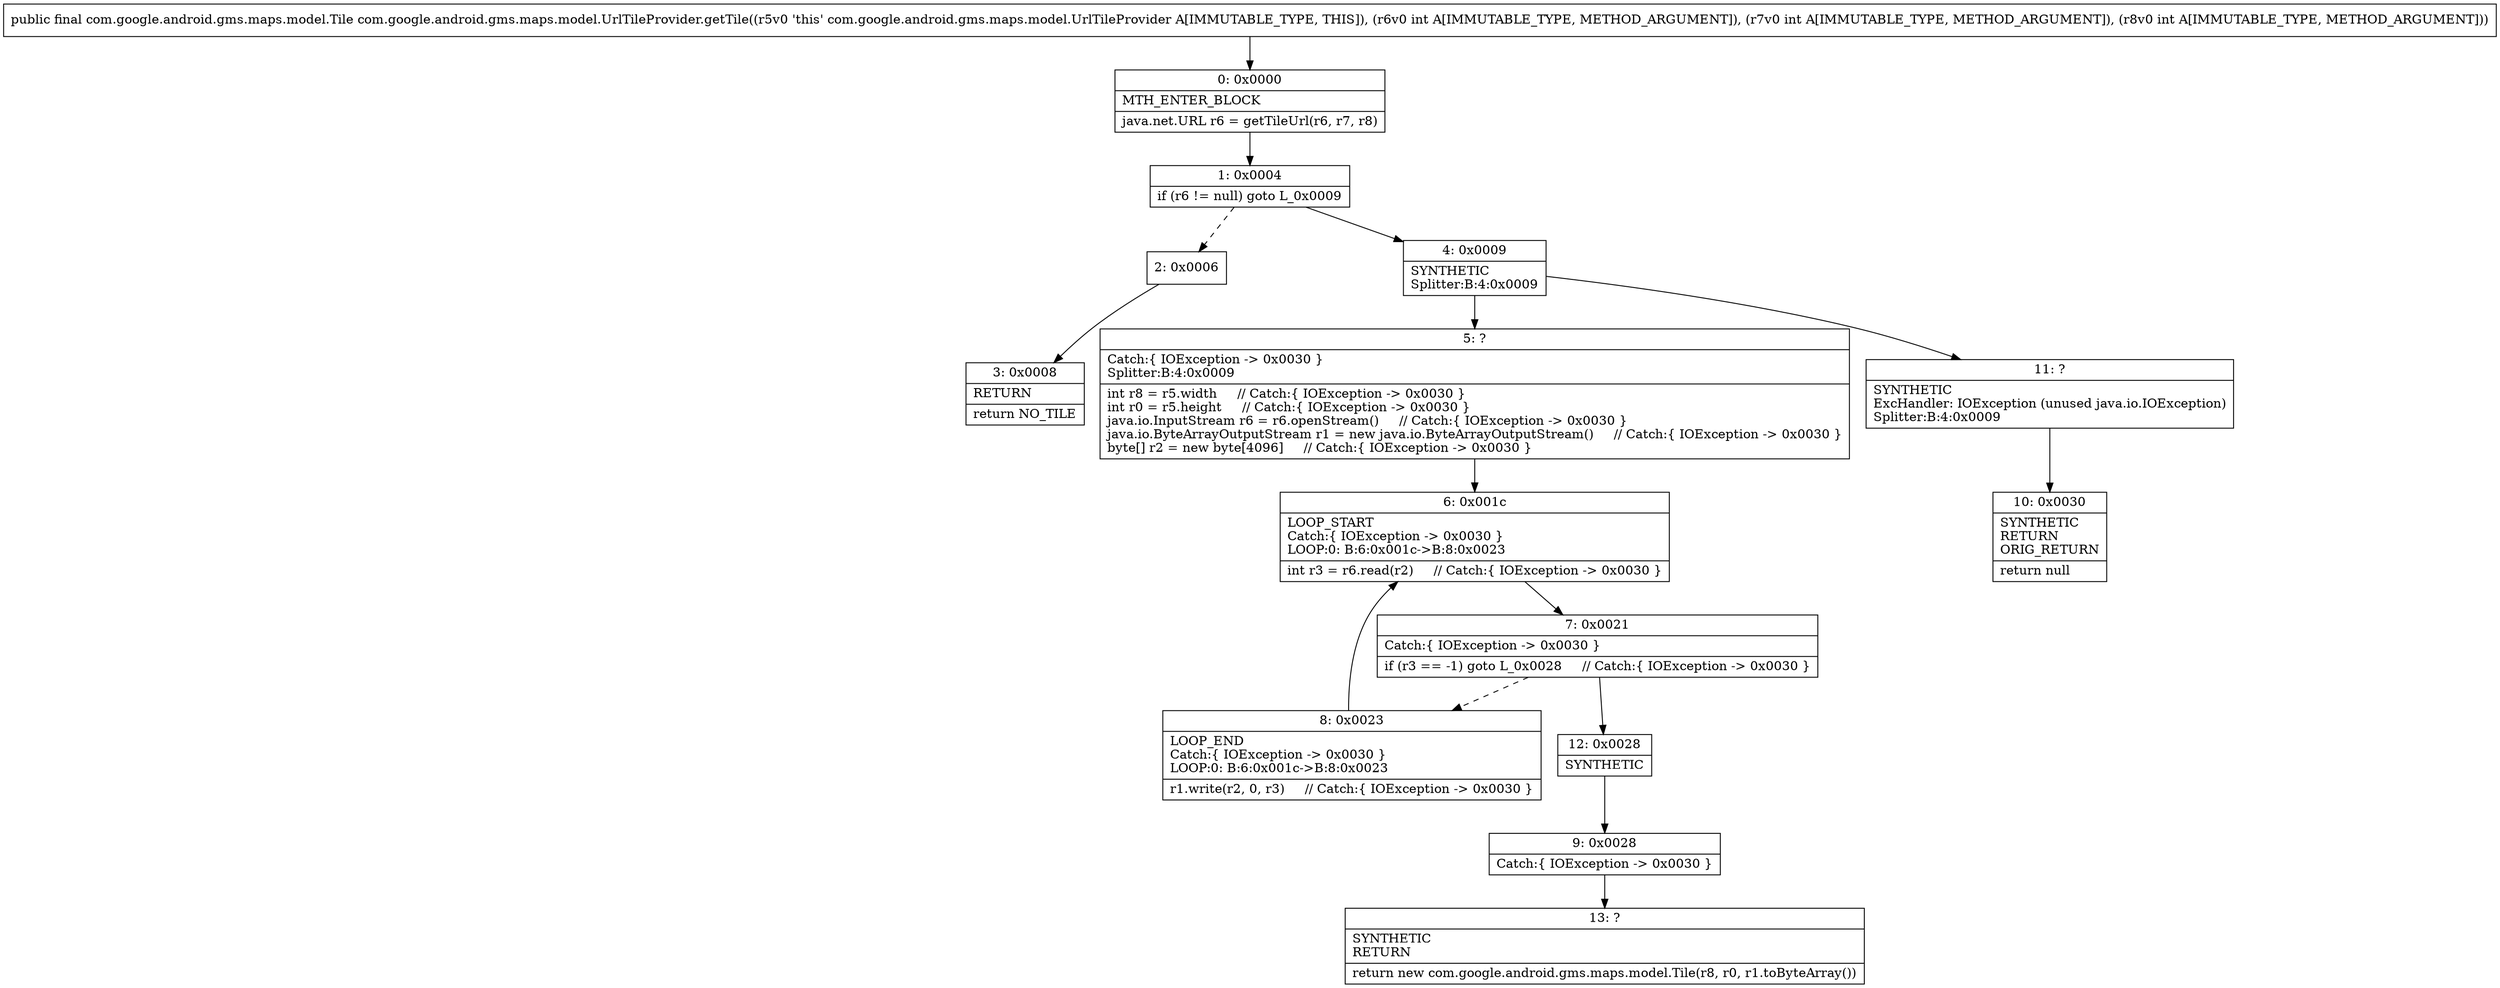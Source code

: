 digraph "CFG forcom.google.android.gms.maps.model.UrlTileProvider.getTile(III)Lcom\/google\/android\/gms\/maps\/model\/Tile;" {
Node_0 [shape=record,label="{0\:\ 0x0000|MTH_ENTER_BLOCK\l|java.net.URL r6 = getTileUrl(r6, r7, r8)\l}"];
Node_1 [shape=record,label="{1\:\ 0x0004|if (r6 != null) goto L_0x0009\l}"];
Node_2 [shape=record,label="{2\:\ 0x0006}"];
Node_3 [shape=record,label="{3\:\ 0x0008|RETURN\l|return NO_TILE\l}"];
Node_4 [shape=record,label="{4\:\ 0x0009|SYNTHETIC\lSplitter:B:4:0x0009\l}"];
Node_5 [shape=record,label="{5\:\ ?|Catch:\{ IOException \-\> 0x0030 \}\lSplitter:B:4:0x0009\l|int r8 = r5.width     \/\/ Catch:\{ IOException \-\> 0x0030 \}\lint r0 = r5.height     \/\/ Catch:\{ IOException \-\> 0x0030 \}\ljava.io.InputStream r6 = r6.openStream()     \/\/ Catch:\{ IOException \-\> 0x0030 \}\ljava.io.ByteArrayOutputStream r1 = new java.io.ByteArrayOutputStream()     \/\/ Catch:\{ IOException \-\> 0x0030 \}\lbyte[] r2 = new byte[4096]     \/\/ Catch:\{ IOException \-\> 0x0030 \}\l}"];
Node_6 [shape=record,label="{6\:\ 0x001c|LOOP_START\lCatch:\{ IOException \-\> 0x0030 \}\lLOOP:0: B:6:0x001c\-\>B:8:0x0023\l|int r3 = r6.read(r2)     \/\/ Catch:\{ IOException \-\> 0x0030 \}\l}"];
Node_7 [shape=record,label="{7\:\ 0x0021|Catch:\{ IOException \-\> 0x0030 \}\l|if (r3 == \-1) goto L_0x0028     \/\/ Catch:\{ IOException \-\> 0x0030 \}\l}"];
Node_8 [shape=record,label="{8\:\ 0x0023|LOOP_END\lCatch:\{ IOException \-\> 0x0030 \}\lLOOP:0: B:6:0x001c\-\>B:8:0x0023\l|r1.write(r2, 0, r3)     \/\/ Catch:\{ IOException \-\> 0x0030 \}\l}"];
Node_9 [shape=record,label="{9\:\ 0x0028|Catch:\{ IOException \-\> 0x0030 \}\l}"];
Node_10 [shape=record,label="{10\:\ 0x0030|SYNTHETIC\lRETURN\lORIG_RETURN\l|return null\l}"];
Node_11 [shape=record,label="{11\:\ ?|SYNTHETIC\lExcHandler: IOException (unused java.io.IOException)\lSplitter:B:4:0x0009\l}"];
Node_12 [shape=record,label="{12\:\ 0x0028|SYNTHETIC\l}"];
Node_13 [shape=record,label="{13\:\ ?|SYNTHETIC\lRETURN\l|return new com.google.android.gms.maps.model.Tile(r8, r0, r1.toByteArray())\l}"];
MethodNode[shape=record,label="{public final com.google.android.gms.maps.model.Tile com.google.android.gms.maps.model.UrlTileProvider.getTile((r5v0 'this' com.google.android.gms.maps.model.UrlTileProvider A[IMMUTABLE_TYPE, THIS]), (r6v0 int A[IMMUTABLE_TYPE, METHOD_ARGUMENT]), (r7v0 int A[IMMUTABLE_TYPE, METHOD_ARGUMENT]), (r8v0 int A[IMMUTABLE_TYPE, METHOD_ARGUMENT])) }"];
MethodNode -> Node_0;
Node_0 -> Node_1;
Node_1 -> Node_2[style=dashed];
Node_1 -> Node_4;
Node_2 -> Node_3;
Node_4 -> Node_5;
Node_4 -> Node_11;
Node_5 -> Node_6;
Node_6 -> Node_7;
Node_7 -> Node_8[style=dashed];
Node_7 -> Node_12;
Node_8 -> Node_6;
Node_9 -> Node_13;
Node_11 -> Node_10;
Node_12 -> Node_9;
}

